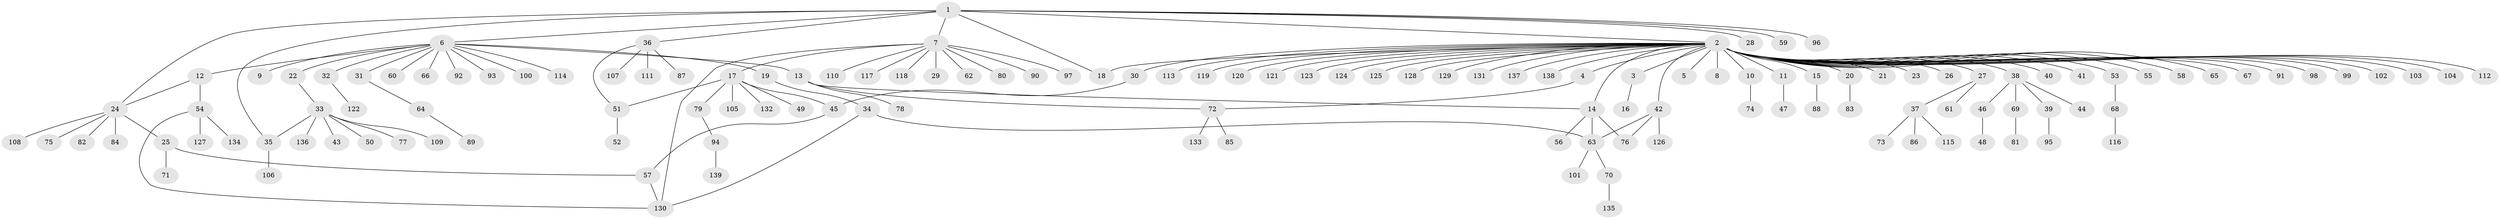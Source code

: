 // Generated by graph-tools (version 1.1) at 2025/26/03/09/25 03:26:04]
// undirected, 139 vertices, 152 edges
graph export_dot {
graph [start="1"]
  node [color=gray90,style=filled];
  1;
  2;
  3;
  4;
  5;
  6;
  7;
  8;
  9;
  10;
  11;
  12;
  13;
  14;
  15;
  16;
  17;
  18;
  19;
  20;
  21;
  22;
  23;
  24;
  25;
  26;
  27;
  28;
  29;
  30;
  31;
  32;
  33;
  34;
  35;
  36;
  37;
  38;
  39;
  40;
  41;
  42;
  43;
  44;
  45;
  46;
  47;
  48;
  49;
  50;
  51;
  52;
  53;
  54;
  55;
  56;
  57;
  58;
  59;
  60;
  61;
  62;
  63;
  64;
  65;
  66;
  67;
  68;
  69;
  70;
  71;
  72;
  73;
  74;
  75;
  76;
  77;
  78;
  79;
  80;
  81;
  82;
  83;
  84;
  85;
  86;
  87;
  88;
  89;
  90;
  91;
  92;
  93;
  94;
  95;
  96;
  97;
  98;
  99;
  100;
  101;
  102;
  103;
  104;
  105;
  106;
  107;
  108;
  109;
  110;
  111;
  112;
  113;
  114;
  115;
  116;
  117;
  118;
  119;
  120;
  121;
  122;
  123;
  124;
  125;
  126;
  127;
  128;
  129;
  130;
  131;
  132;
  133;
  134;
  135;
  136;
  137;
  138;
  139;
  1 -- 2;
  1 -- 6;
  1 -- 7;
  1 -- 18;
  1 -- 24;
  1 -- 28;
  1 -- 35;
  1 -- 36;
  1 -- 59;
  1 -- 96;
  2 -- 3;
  2 -- 4;
  2 -- 5;
  2 -- 8;
  2 -- 10;
  2 -- 11;
  2 -- 14;
  2 -- 15;
  2 -- 18;
  2 -- 20;
  2 -- 21;
  2 -- 23;
  2 -- 26;
  2 -- 27;
  2 -- 30;
  2 -- 38;
  2 -- 40;
  2 -- 41;
  2 -- 42;
  2 -- 53;
  2 -- 55;
  2 -- 58;
  2 -- 65;
  2 -- 67;
  2 -- 91;
  2 -- 98;
  2 -- 99;
  2 -- 102;
  2 -- 103;
  2 -- 104;
  2 -- 112;
  2 -- 113;
  2 -- 119;
  2 -- 120;
  2 -- 121;
  2 -- 123;
  2 -- 124;
  2 -- 125;
  2 -- 128;
  2 -- 129;
  2 -- 131;
  2 -- 137;
  2 -- 138;
  3 -- 16;
  4 -- 72;
  6 -- 9;
  6 -- 12;
  6 -- 13;
  6 -- 19;
  6 -- 22;
  6 -- 31;
  6 -- 32;
  6 -- 60;
  6 -- 66;
  6 -- 92;
  6 -- 93;
  6 -- 100;
  6 -- 114;
  7 -- 17;
  7 -- 29;
  7 -- 62;
  7 -- 80;
  7 -- 90;
  7 -- 97;
  7 -- 110;
  7 -- 117;
  7 -- 118;
  7 -- 130;
  10 -- 74;
  11 -- 47;
  12 -- 24;
  12 -- 54;
  13 -- 14;
  13 -- 72;
  13 -- 78;
  14 -- 56;
  14 -- 63;
  14 -- 76;
  15 -- 88;
  17 -- 45;
  17 -- 49;
  17 -- 51;
  17 -- 79;
  17 -- 105;
  17 -- 132;
  19 -- 34;
  20 -- 83;
  22 -- 33;
  24 -- 25;
  24 -- 75;
  24 -- 82;
  24 -- 84;
  24 -- 108;
  25 -- 57;
  25 -- 71;
  27 -- 37;
  27 -- 61;
  30 -- 45;
  31 -- 64;
  32 -- 122;
  33 -- 35;
  33 -- 43;
  33 -- 50;
  33 -- 77;
  33 -- 109;
  33 -- 136;
  34 -- 63;
  34 -- 130;
  35 -- 106;
  36 -- 51;
  36 -- 87;
  36 -- 107;
  36 -- 111;
  37 -- 73;
  37 -- 86;
  37 -- 115;
  38 -- 39;
  38 -- 44;
  38 -- 46;
  38 -- 69;
  39 -- 95;
  42 -- 63;
  42 -- 76;
  42 -- 126;
  45 -- 57;
  46 -- 48;
  51 -- 52;
  53 -- 68;
  54 -- 127;
  54 -- 130;
  54 -- 134;
  57 -- 130;
  63 -- 70;
  63 -- 101;
  64 -- 89;
  68 -- 116;
  69 -- 81;
  70 -- 135;
  72 -- 85;
  72 -- 133;
  79 -- 94;
  94 -- 139;
}
